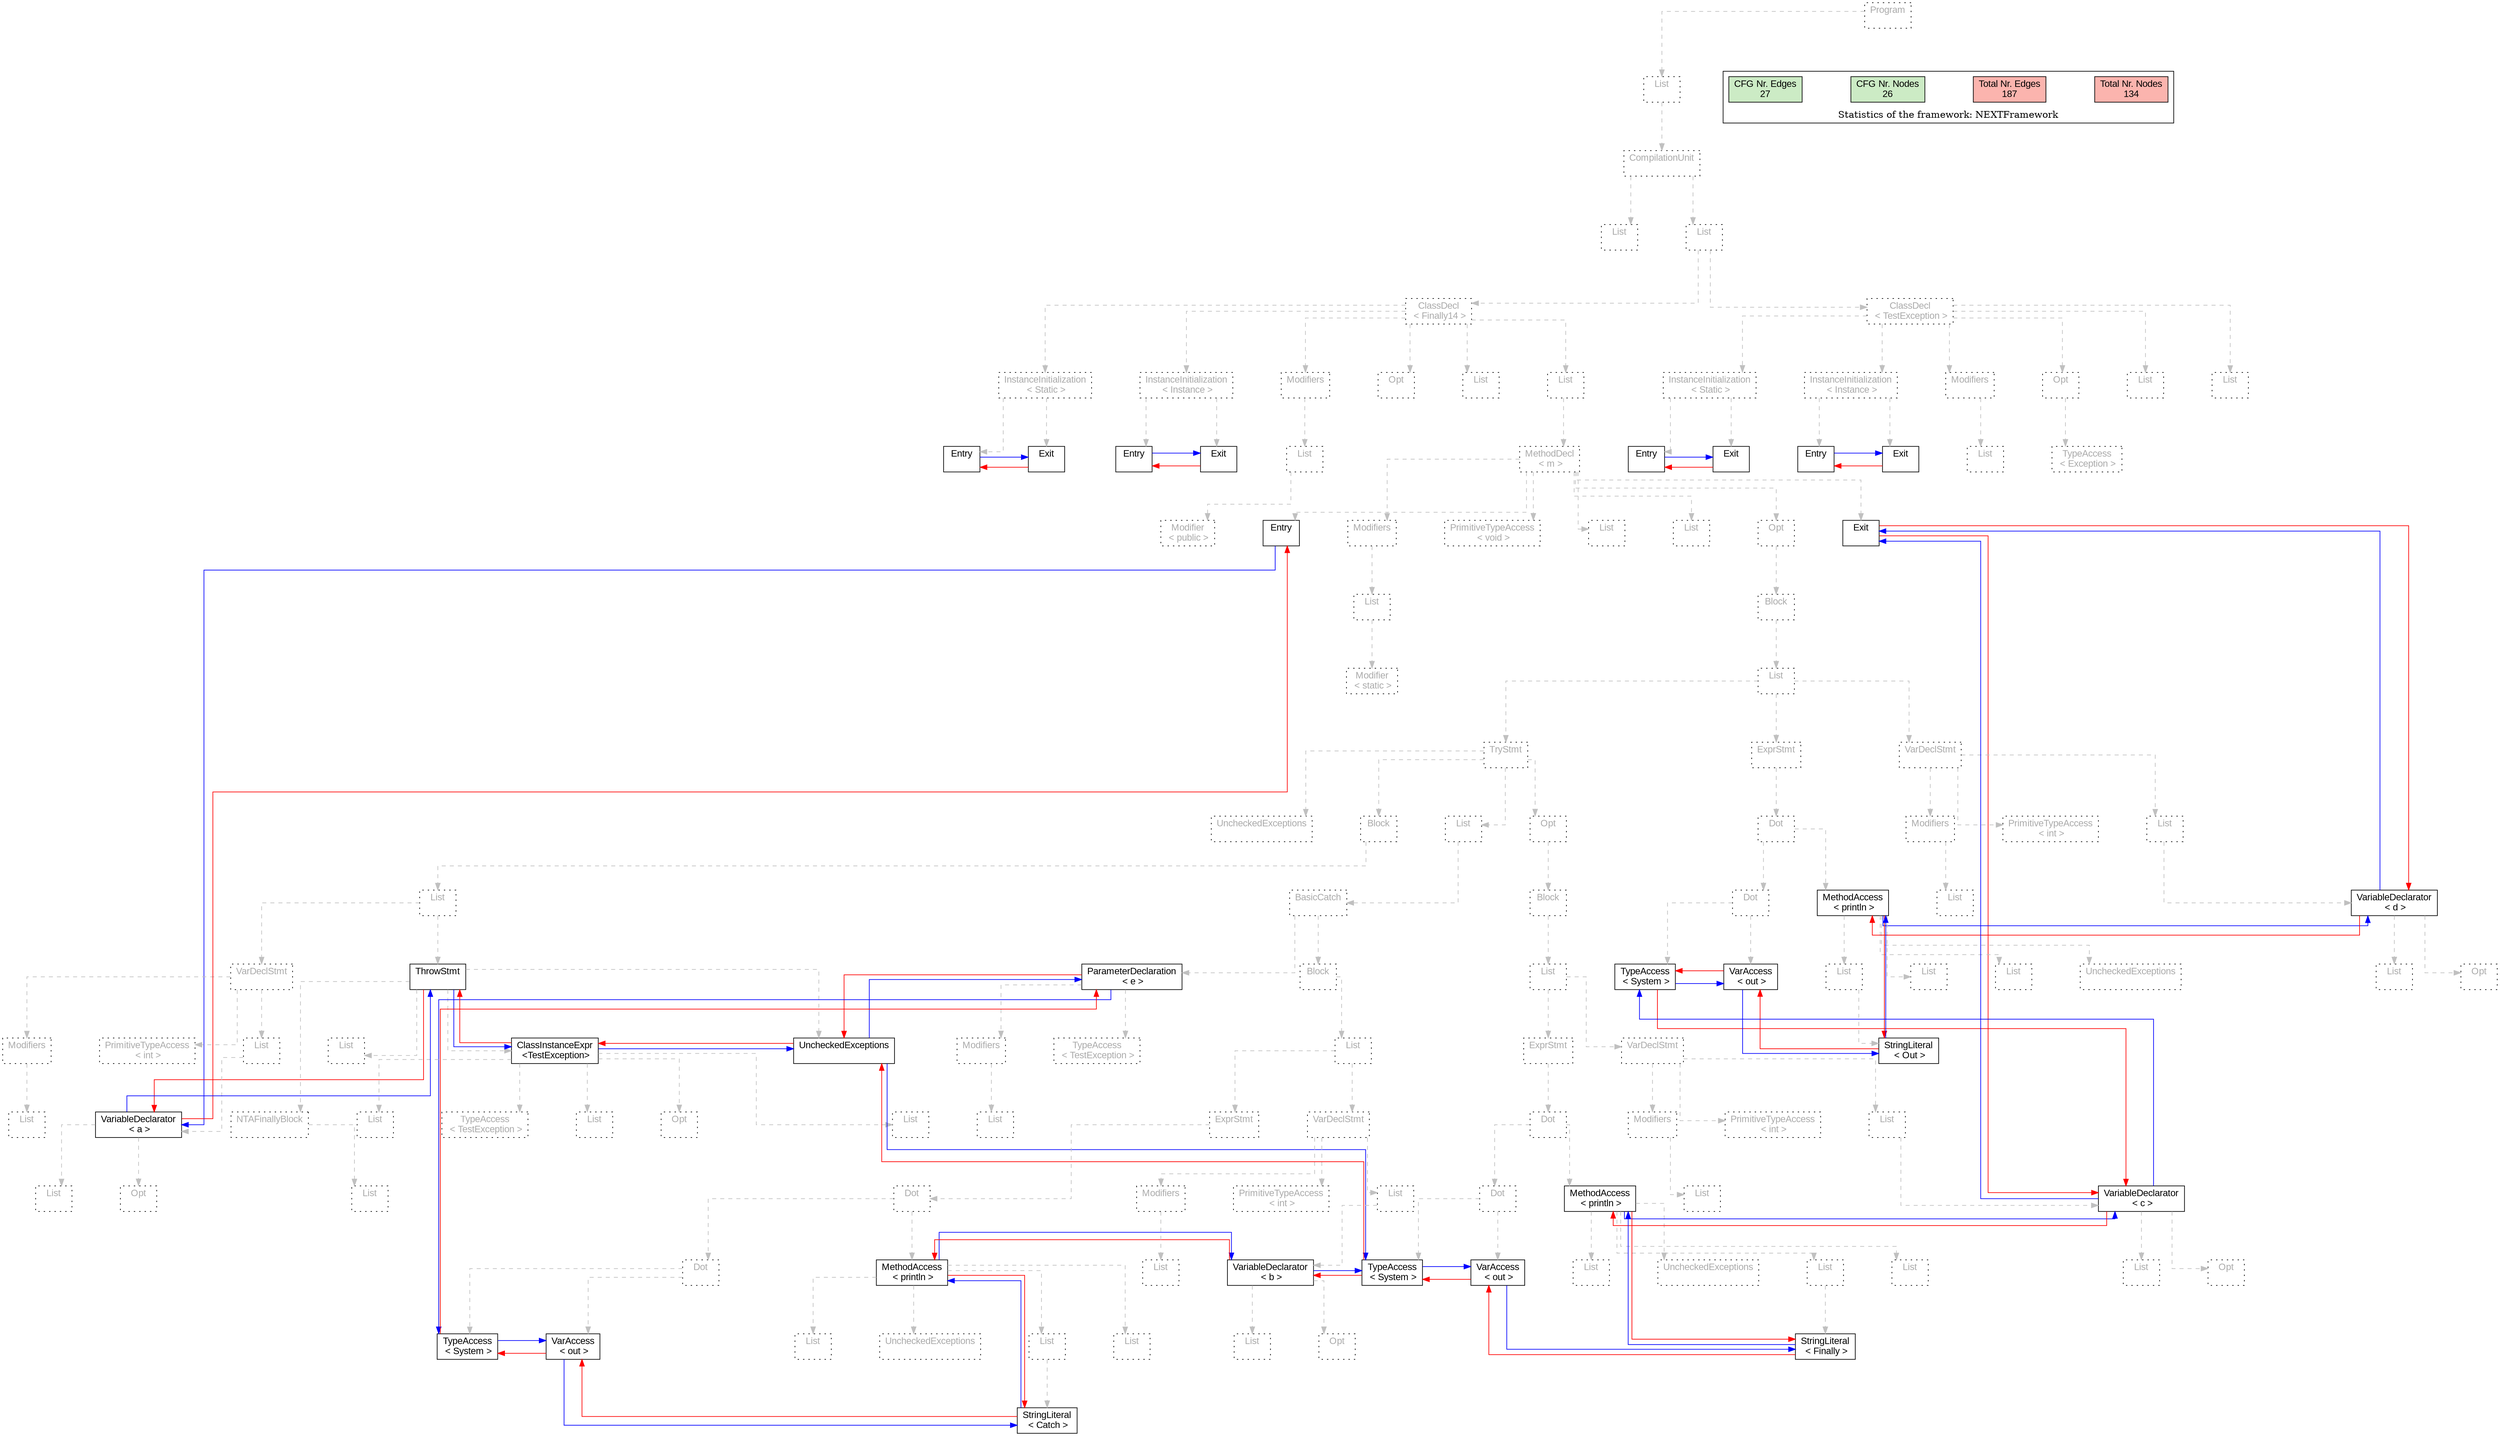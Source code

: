digraph G {
graph [splines=ortho, nodesep="1", ranksep="1"]
node [shape=rect, fontname=Arial];
{ rank = same; "Program[0]"}
{ rank = same; "List[1]"}
{ rank = same; "CompilationUnit[2]"}
{ rank = same; "List[3]"; "List[4]"}
{ rank = same; "ClassDecl[5]"; "ClassDecl[131]"}
{ rank = same; "Modifiers[22]"; "Opt[25]"; "List[26]"; "List[27]"; "InstanceInitialization[6]"; "InstanceInitialization[14]"; "Modifiers[148]"; "Opt[150]"; "List[152]"; "List[153]"; "InstanceInitialization[132]"; "InstanceInitialization[140]"}
{ rank = same; "List[23]"; "MethodDecl[28]"; "Entry[7]"; "Exit[8]"; "Entry[15]"; "Exit[16]"; "List[149]"; "TypeAccess[151]"; "Entry[133]"; "Exit[134]"; "Entry[141]"; "Exit[142]"}
{ rank = same; "Modifier[24]"; "Entry[29]"; "Modifiers[30]"; "PrimitiveTypeAccess[33]"; "List[34]"; "List[35]"; "Opt[36]"; "Exit[37]"}
{ rank = same; "List[31]"; "Block[37]"}
{ rank = same; "Modifier[32]"; "List[38]"}
{ rank = same; "TryStmt[39]"; "ExprStmt[112]"; "VarDeclStmt[123]"}
{ rank = same; "Block[40]"; "List[62]"; "Opt[89]"; "UncheckedExceptions[111]"; "Dot[113]"; "Modifiers[124]"; "PrimitiveTypeAccess[126]"; "List[127]"}
{ rank = same; "List[41]"; "BasicCatch[63]"; "Block[90]"; "Dot[114]"; "MethodAccess[117]"; "List[125]"; "VariableDeclarator[128]"}
{ rank = same; "VarDeclStmt[42]"; "ThrowStmt[50]"; "ParameterDeclaration[64]"; "Block[68]"; "List[91]"; "TypeAccess[115]"; "VarAccess[116]"; "List[119]"; "List[121]"; "List[122]"; "UncheckedExceptions[118]"; "List[129]"; "Opt[130]"}
{ rank = same; "Modifiers[43]"; "PrimitiveTypeAccess[45]"; "List[46]"; "ClassInstanceExpr[52]"; "UncheckedExceptions[51]"; "List[61]"; "Modifiers[65]"; "TypeAccess[67]"; "List[69]"; "ExprStmt[92]"; "VarDeclStmt[103]"; "StringLiteral[120]"}
{ rank = same; "List[44]"; "VariableDeclarator[47]"; "TypeAccess[53]"; "List[54]"; "Opt[55]"; "List[56]"; "List[57]"; "NTAFinallyBlock[59]"; "List[66]"; "ExprStmt[70]"; "VarDeclStmt[81]"; "Dot[93]"; "Modifiers[104]"; "PrimitiveTypeAccess[106]"; "List[107]"}
{ rank = same; "Dot[72]"; "MethodAccess[75]"; "List[83]"; "VariableDeclarator[86]"; "TypeAccess[95]"; "VarAccess[96]"; "List[99]"; "List[101]"; "List[102]"; "UncheckedExceptions[98]"; "List[109]"; "Opt[110]"}
{ rank = same; "List[48]"; "Opt[49]"; "List[60]"; "Dot[71]"; "Modifiers[82]"; "PrimitiveTypeAccess[84]"; "List[85]"; "Dot[94]"; "MethodAccess[97]"; "List[105]"; "VariableDeclarator[108]"}
{ rank = same; "StringLiteral[78]"}
{ rank = same; "TypeAccess[73]"; "VarAccess[74]"; "List[77]"; "List[79]"; "List[80]"; "UncheckedExceptions[76]"; "List[87]"; "Opt[88]"; "StringLiteral[100]"}
"Program[0]" [label="Program\n ", style= dotted   fillcolor="#eeeeee" fontcolor="#aaaaaa"  ]
"List[1]" [label="List\n ", style= dotted   fillcolor="#eeeeee" fontcolor="#aaaaaa"  ]
"CompilationUnit[2]" [label="CompilationUnit\n ", style= dotted   fillcolor="#eeeeee" fontcolor="#aaaaaa"  ]
"List[3]" [label="List\n ", style= dotted   fillcolor="#eeeeee" fontcolor="#aaaaaa"  ]
"List[4]" [label="List\n ", style= dotted   fillcolor="#eeeeee" fontcolor="#aaaaaa"  ]
"ClassDecl[5]" [label="ClassDecl\n < Finally14 >", style= dotted   fillcolor="#eeeeee" fontcolor="#aaaaaa"  ]
"Modifiers[22]" [label="Modifiers\n ", style= dotted   fillcolor="#eeeeee" fontcolor="#aaaaaa"  ]
"List[23]" [label="List\n ", style= dotted   fillcolor="#eeeeee" fontcolor="#aaaaaa"  ]
"Modifier[24]" [label="Modifier\n < public >", style= dotted   fillcolor="#eeeeee" fontcolor="#aaaaaa"  ]
"Opt[25]" [label="Opt\n ", style= dotted   fillcolor="#eeeeee" fontcolor="#aaaaaa"  ]
"List[26]" [label="List\n ", style= dotted   fillcolor="#eeeeee" fontcolor="#aaaaaa"  ]
"List[27]" [label="List\n ", style= dotted   fillcolor="#eeeeee" fontcolor="#aaaaaa"  ]
"MethodDecl[28]" [label="MethodDecl\n < m >", style= dotted   fillcolor="#eeeeee" fontcolor="#aaaaaa"  ]
"Entry[29]" [label="Entry\n ", fillcolor=white   style=filled  ]
"Modifiers[30]" [label="Modifiers\n ", style= dotted   fillcolor="#eeeeee" fontcolor="#aaaaaa"  ]
"List[31]" [label="List\n ", style= dotted   fillcolor="#eeeeee" fontcolor="#aaaaaa"  ]
"Modifier[32]" [label="Modifier\n < static >", style= dotted   fillcolor="#eeeeee" fontcolor="#aaaaaa"  ]
"PrimitiveTypeAccess[33]" [label="PrimitiveTypeAccess\n < void >", style= dotted   fillcolor="#eeeeee" fontcolor="#aaaaaa"  ]
"List[34]" [label="List\n ", style= dotted   fillcolor="#eeeeee" fontcolor="#aaaaaa"  ]
"List[35]" [label="List\n ", style= dotted   fillcolor="#eeeeee" fontcolor="#aaaaaa"  ]
"Opt[36]" [label="Opt\n ", style= dotted   fillcolor="#eeeeee" fontcolor="#aaaaaa"  ]
"Block[37]" [label="Block\n ", style= dotted   fillcolor="#eeeeee" fontcolor="#aaaaaa"  ]
"List[38]" [label="List\n ", style= dotted   fillcolor="#eeeeee" fontcolor="#aaaaaa"  ]
"TryStmt[39]" [label="TryStmt\n ", style= dotted   fillcolor="#eeeeee" fontcolor="#aaaaaa"  ]
"Block[40]" [label="Block\n ", style= dotted   fillcolor="#eeeeee" fontcolor="#aaaaaa"  ]
"List[41]" [label="List\n ", style= dotted   fillcolor="#eeeeee" fontcolor="#aaaaaa"  ]
"VarDeclStmt[42]" [label="VarDeclStmt\n ", style= dotted   fillcolor="#eeeeee" fontcolor="#aaaaaa"  ]
"Modifiers[43]" [label="Modifiers\n ", style= dotted   fillcolor="#eeeeee" fontcolor="#aaaaaa"  ]
"List[44]" [label="List\n ", style= dotted   fillcolor="#eeeeee" fontcolor="#aaaaaa"  ]
"PrimitiveTypeAccess[45]" [label="PrimitiveTypeAccess\n < int >", style= dotted   fillcolor="#eeeeee" fontcolor="#aaaaaa"  ]
"List[46]" [label="List\n ", style= dotted   fillcolor="#eeeeee" fontcolor="#aaaaaa"  ]
"VariableDeclarator[47]" [label="VariableDeclarator\n < a >", fillcolor=white   style=filled  ]
"List[48]" [label="List\n ", style= dotted   fillcolor="#eeeeee" fontcolor="#aaaaaa"  ]
"Opt[49]" [label="Opt\n ", style= dotted   fillcolor="#eeeeee" fontcolor="#aaaaaa"  ]
"ThrowStmt[50]" [label="ThrowStmt\n ", fillcolor=white   style=filled  ]
"ClassInstanceExpr[52]" [label="ClassInstanceExpr\n <TestException>", fillcolor=white   style=filled  ]
"TypeAccess[53]" [label="TypeAccess\n < TestException >", style= dotted   fillcolor="#eeeeee" fontcolor="#aaaaaa"  ]
"List[54]" [label="List\n ", style= dotted   fillcolor="#eeeeee" fontcolor="#aaaaaa"  ]
"Opt[55]" [label="Opt\n ", style= dotted   fillcolor="#eeeeee" fontcolor="#aaaaaa"  ]
"List[56]" [label="List\n ", style= dotted   fillcolor="#eeeeee" fontcolor="#aaaaaa"  ]
"List[57]" [label="List\n ", style= dotted   fillcolor="#eeeeee" fontcolor="#aaaaaa"  ]
"NTAFinallyBlock[59]" [label="NTAFinallyBlock\n ", style= dotted   fillcolor="#eeeeee" fontcolor="#aaaaaa"  ]
"List[60]" [label="List\n ", style= dotted   fillcolor="#eeeeee" fontcolor="#aaaaaa"  ]
"UncheckedExceptions[51]" [label="UncheckedExceptions\n ", fillcolor=white   style=filled  ]
"List[61]" [label="List\n ", style= dotted   fillcolor="#eeeeee" fontcolor="#aaaaaa"  ]
"List[62]" [label="List\n ", style= dotted   fillcolor="#eeeeee" fontcolor="#aaaaaa"  ]
"BasicCatch[63]" [label="BasicCatch\n ", style= dotted   fillcolor="#eeeeee" fontcolor="#aaaaaa"  ]
"ParameterDeclaration[64]" [label="ParameterDeclaration\n < e >", fillcolor=white   style=filled  ]
"Modifiers[65]" [label="Modifiers\n ", style= dotted   fillcolor="#eeeeee" fontcolor="#aaaaaa"  ]
"List[66]" [label="List\n ", style= dotted   fillcolor="#eeeeee" fontcolor="#aaaaaa"  ]
"TypeAccess[67]" [label="TypeAccess\n < TestException >", style= dotted   fillcolor="#eeeeee" fontcolor="#aaaaaa"  ]
"Block[68]" [label="Block\n ", style= dotted   fillcolor="#eeeeee" fontcolor="#aaaaaa"  ]
"List[69]" [label="List\n ", style= dotted   fillcolor="#eeeeee" fontcolor="#aaaaaa"  ]
"ExprStmt[70]" [label="ExprStmt\n ", style= dotted   fillcolor="#eeeeee" fontcolor="#aaaaaa"  ]
"Dot[71]" [label="Dot\n ", style= dotted   fillcolor="#eeeeee" fontcolor="#aaaaaa"  ]
"Dot[72]" [label="Dot\n ", style= dotted   fillcolor="#eeeeee" fontcolor="#aaaaaa"  ]
"TypeAccess[73]" [label="TypeAccess\n < System >", fillcolor=white   style=filled  ]
"VarAccess[74]" [label="VarAccess\n < out >", fillcolor=white   style=filled  ]
"MethodAccess[75]" [label="MethodAccess\n < println >", fillcolor=white   style=filled  ]
"List[77]" [label="List\n ", style= dotted   fillcolor="#eeeeee" fontcolor="#aaaaaa"  ]
"StringLiteral[78]" [label="StringLiteral\n < Catch >", fillcolor=white   style=filled  ]
"List[79]" [label="List\n ", style= dotted   fillcolor="#eeeeee" fontcolor="#aaaaaa"  ]
"List[80]" [label="List\n ", style= dotted   fillcolor="#eeeeee" fontcolor="#aaaaaa"  ]
"UncheckedExceptions[76]" [label="UncheckedExceptions\n ", style= dotted   fillcolor="#eeeeee" fontcolor="#aaaaaa"  ]
"VarDeclStmt[81]" [label="VarDeclStmt\n ", style= dotted   fillcolor="#eeeeee" fontcolor="#aaaaaa"  ]
"Modifiers[82]" [label="Modifiers\n ", style= dotted   fillcolor="#eeeeee" fontcolor="#aaaaaa"  ]
"List[83]" [label="List\n ", style= dotted   fillcolor="#eeeeee" fontcolor="#aaaaaa"  ]
"PrimitiveTypeAccess[84]" [label="PrimitiveTypeAccess\n < int >", style= dotted   fillcolor="#eeeeee" fontcolor="#aaaaaa"  ]
"List[85]" [label="List\n ", style= dotted   fillcolor="#eeeeee" fontcolor="#aaaaaa"  ]
"VariableDeclarator[86]" [label="VariableDeclarator\n < b >", fillcolor=white   style=filled  ]
"List[87]" [label="List\n ", style= dotted   fillcolor="#eeeeee" fontcolor="#aaaaaa"  ]
"Opt[88]" [label="Opt\n ", style= dotted   fillcolor="#eeeeee" fontcolor="#aaaaaa"  ]
"Opt[89]" [label="Opt\n ", style= dotted   fillcolor="#eeeeee" fontcolor="#aaaaaa"  ]
"Block[90]" [label="Block\n ", style= dotted   fillcolor="#eeeeee" fontcolor="#aaaaaa"  ]
"List[91]" [label="List\n ", style= dotted   fillcolor="#eeeeee" fontcolor="#aaaaaa"  ]
"ExprStmt[92]" [label="ExprStmt\n ", style= dotted   fillcolor="#eeeeee" fontcolor="#aaaaaa"  ]
"Dot[93]" [label="Dot\n ", style= dotted   fillcolor="#eeeeee" fontcolor="#aaaaaa"  ]
"Dot[94]" [label="Dot\n ", style= dotted   fillcolor="#eeeeee" fontcolor="#aaaaaa"  ]
"TypeAccess[95]" [label="TypeAccess\n < System >", fillcolor=white   style=filled  ]
"VarAccess[96]" [label="VarAccess\n < out >", fillcolor=white   style=filled  ]
"MethodAccess[97]" [label="MethodAccess\n < println >", fillcolor=white   style=filled  ]
"List[99]" [label="List\n ", style= dotted   fillcolor="#eeeeee" fontcolor="#aaaaaa"  ]
"StringLiteral[100]" [label="StringLiteral\n < Finally >", fillcolor=white   style=filled  ]
"List[101]" [label="List\n ", style= dotted   fillcolor="#eeeeee" fontcolor="#aaaaaa"  ]
"List[102]" [label="List\n ", style= dotted   fillcolor="#eeeeee" fontcolor="#aaaaaa"  ]
"UncheckedExceptions[98]" [label="UncheckedExceptions\n ", style= dotted   fillcolor="#eeeeee" fontcolor="#aaaaaa"  ]
"VarDeclStmt[103]" [label="VarDeclStmt\n ", style= dotted   fillcolor="#eeeeee" fontcolor="#aaaaaa"  ]
"Modifiers[104]" [label="Modifiers\n ", style= dotted   fillcolor="#eeeeee" fontcolor="#aaaaaa"  ]
"List[105]" [label="List\n ", style= dotted   fillcolor="#eeeeee" fontcolor="#aaaaaa"  ]
"PrimitiveTypeAccess[106]" [label="PrimitiveTypeAccess\n < int >", style= dotted   fillcolor="#eeeeee" fontcolor="#aaaaaa"  ]
"List[107]" [label="List\n ", style= dotted   fillcolor="#eeeeee" fontcolor="#aaaaaa"  ]
"VariableDeclarator[108]" [label="VariableDeclarator\n < c >", fillcolor=white   style=filled  ]
"List[109]" [label="List\n ", style= dotted   fillcolor="#eeeeee" fontcolor="#aaaaaa"  ]
"Opt[110]" [label="Opt\n ", style= dotted   fillcolor="#eeeeee" fontcolor="#aaaaaa"  ]
"UncheckedExceptions[111]" [label="UncheckedExceptions\n ", style= dotted   fillcolor="#eeeeee" fontcolor="#aaaaaa"  ]
"ExprStmt[112]" [label="ExprStmt\n ", style= dotted   fillcolor="#eeeeee" fontcolor="#aaaaaa"  ]
"Dot[113]" [label="Dot\n ", style= dotted   fillcolor="#eeeeee" fontcolor="#aaaaaa"  ]
"Dot[114]" [label="Dot\n ", style= dotted   fillcolor="#eeeeee" fontcolor="#aaaaaa"  ]
"TypeAccess[115]" [label="TypeAccess\n < System >", fillcolor=white   style=filled  ]
"VarAccess[116]" [label="VarAccess\n < out >", fillcolor=white   style=filled  ]
"MethodAccess[117]" [label="MethodAccess\n < println >", fillcolor=white   style=filled  ]
"List[119]" [label="List\n ", style= dotted   fillcolor="#eeeeee" fontcolor="#aaaaaa"  ]
"StringLiteral[120]" [label="StringLiteral\n < Out >", fillcolor=white   style=filled  ]
"List[121]" [label="List\n ", style= dotted   fillcolor="#eeeeee" fontcolor="#aaaaaa"  ]
"List[122]" [label="List\n ", style= dotted   fillcolor="#eeeeee" fontcolor="#aaaaaa"  ]
"UncheckedExceptions[118]" [label="UncheckedExceptions\n ", style= dotted   fillcolor="#eeeeee" fontcolor="#aaaaaa"  ]
"VarDeclStmt[123]" [label="VarDeclStmt\n ", style= dotted   fillcolor="#eeeeee" fontcolor="#aaaaaa"  ]
"Modifiers[124]" [label="Modifiers\n ", style= dotted   fillcolor="#eeeeee" fontcolor="#aaaaaa"  ]
"List[125]" [label="List\n ", style= dotted   fillcolor="#eeeeee" fontcolor="#aaaaaa"  ]
"PrimitiveTypeAccess[126]" [label="PrimitiveTypeAccess\n < int >", style= dotted   fillcolor="#eeeeee" fontcolor="#aaaaaa"  ]
"List[127]" [label="List\n ", style= dotted   fillcolor="#eeeeee" fontcolor="#aaaaaa"  ]
"VariableDeclarator[128]" [label="VariableDeclarator\n < d >", fillcolor=white   style=filled  ]
"List[129]" [label="List\n ", style= dotted   fillcolor="#eeeeee" fontcolor="#aaaaaa"  ]
"Opt[130]" [label="Opt\n ", style= dotted   fillcolor="#eeeeee" fontcolor="#aaaaaa"  ]
"Exit[37]" [label="Exit\n ", fillcolor=white   style=filled  ]
"InstanceInitialization[6]" [label="InstanceInitialization\n < Instance >", style= dotted   fillcolor="#eeeeee" fontcolor="#aaaaaa"  ]
"Entry[7]" [label="Entry\n ", fillcolor=white   style=filled  ]
"Exit[8]" [label="Exit\n ", fillcolor=white   style=filled  ]
"InstanceInitialization[14]" [label="InstanceInitialization\n < Static >", style= dotted   fillcolor="#eeeeee" fontcolor="#aaaaaa"  ]
"Entry[15]" [label="Entry\n ", fillcolor=white   style=filled  ]
"Exit[16]" [label="Exit\n ", fillcolor=white   style=filled  ]
"ClassDecl[131]" [label="ClassDecl\n < TestException >", style= dotted   fillcolor="#eeeeee" fontcolor="#aaaaaa"  ]
"Modifiers[148]" [label="Modifiers\n ", style= dotted   fillcolor="#eeeeee" fontcolor="#aaaaaa"  ]
"List[149]" [label="List\n ", style= dotted   fillcolor="#eeeeee" fontcolor="#aaaaaa"  ]
"Opt[150]" [label="Opt\n ", style= dotted   fillcolor="#eeeeee" fontcolor="#aaaaaa"  ]
"TypeAccess[151]" [label="TypeAccess\n < Exception >", style= dotted   fillcolor="#eeeeee" fontcolor="#aaaaaa"  ]
"List[152]" [label="List\n ", style= dotted   fillcolor="#eeeeee" fontcolor="#aaaaaa"  ]
"List[153]" [label="List\n ", style= dotted   fillcolor="#eeeeee" fontcolor="#aaaaaa"  ]
"InstanceInitialization[132]" [label="InstanceInitialization\n < Instance >", style= dotted   fillcolor="#eeeeee" fontcolor="#aaaaaa"  ]
"Entry[133]" [label="Entry\n ", fillcolor=white   style=filled  ]
"Exit[134]" [label="Exit\n ", fillcolor=white   style=filled  ]
"InstanceInitialization[140]" [label="InstanceInitialization\n < Static >", style= dotted   fillcolor="#eeeeee" fontcolor="#aaaaaa"  ]
"Entry[141]" [label="Entry\n ", fillcolor=white   style=filled  ]
"Exit[142]" [label="Exit\n ", fillcolor=white   style=filled  ]
"CompilationUnit[2]" -> "List[3]" [style=dashed, color=gray]
"List[23]" -> "Modifier[24]" [style=dashed, color=gray]
"Modifiers[22]" -> "List[23]" [style=dashed, color=gray]
"ClassDecl[5]" -> "Modifiers[22]" [style=dashed, color=gray]
"ClassDecl[5]" -> "Opt[25]" [style=dashed, color=gray]
"ClassDecl[5]" -> "List[26]" [style=dashed, color=gray]
"MethodDecl[28]" -> "Entry[29]" [style=dashed, color=gray]
"List[31]" -> "Modifier[32]" [style=dashed, color=gray]
"Modifiers[30]" -> "List[31]" [style=dashed, color=gray]
"MethodDecl[28]" -> "Modifiers[30]" [style=dashed, color=gray]
"MethodDecl[28]" -> "PrimitiveTypeAccess[33]" [style=dashed, color=gray]
"MethodDecl[28]" -> "List[34]" [style=dashed, color=gray]
"MethodDecl[28]" -> "List[35]" [style=dashed, color=gray]
"Modifiers[43]" -> "List[44]" [style=dashed, color=gray]
"VarDeclStmt[42]" -> "Modifiers[43]" [style=dashed, color=gray]
"VarDeclStmt[42]" -> "PrimitiveTypeAccess[45]" [style=dashed, color=gray]
"VariableDeclarator[47]" -> "List[48]" [style=dashed, color=gray]
"VariableDeclarator[47]" -> "Opt[49]" [style=dashed, color=gray]
"List[46]" -> "VariableDeclarator[47]" [style=dashed, color=gray]
"VarDeclStmt[42]" -> "List[46]" [style=dashed, color=gray]
"List[41]" -> "VarDeclStmt[42]" [style=dashed, color=gray]
"ClassInstanceExpr[52]" -> "TypeAccess[53]" [style=dashed, color=gray]
"ClassInstanceExpr[52]" -> "List[54]" [style=dashed, color=gray]
"ClassInstanceExpr[52]" -> "Opt[55]" [style=dashed, color=gray]
"ClassInstanceExpr[52]" -> "List[56]" [style=dashed, color=gray]
"ClassInstanceExpr[52]" -> "List[57]" [style=dashed, color=gray]
"ThrowStmt[50]" -> "ClassInstanceExpr[52]" [style=dashed, color=gray]
"NTAFinallyBlock[59]" -> "List[60]" [style=dashed, color=gray]
"ThrowStmt[50]" -> "NTAFinallyBlock[59]" [style=dashed, color=gray]
"ThrowStmt[50]" -> "UncheckedExceptions[51]" [style=dashed, color=gray]
"ThrowStmt[50]" -> "List[61]" [style=dashed, color=gray]
"List[41]" -> "ThrowStmt[50]" [style=dashed, color=gray]
"Block[40]" -> "List[41]" [style=dashed, color=gray]
"TryStmt[39]" -> "Block[40]" [style=dashed, color=gray]
"Modifiers[65]" -> "List[66]" [style=dashed, color=gray]
"ParameterDeclaration[64]" -> "Modifiers[65]" [style=dashed, color=gray]
"ParameterDeclaration[64]" -> "TypeAccess[67]" [style=dashed, color=gray]
"BasicCatch[63]" -> "ParameterDeclaration[64]" [style=dashed, color=gray]
"Dot[72]" -> "TypeAccess[73]" [style=dashed, color=gray]
"Dot[72]" -> "VarAccess[74]" [style=dashed, color=gray]
"Dot[71]" -> "Dot[72]" [style=dashed, color=gray]
"List[77]" -> "StringLiteral[78]" [style=dashed, color=gray]
"MethodAccess[75]" -> "List[77]" [style=dashed, color=gray]
"MethodAccess[75]" -> "List[79]" [style=dashed, color=gray]
"MethodAccess[75]" -> "List[80]" [style=dashed, color=gray]
"MethodAccess[75]" -> "UncheckedExceptions[76]" [style=dashed, color=gray]
"Dot[71]" -> "MethodAccess[75]" [style=dashed, color=gray]
"ExprStmt[70]" -> "Dot[71]" [style=dashed, color=gray]
"List[69]" -> "ExprStmt[70]" [style=dashed, color=gray]
"Modifiers[82]" -> "List[83]" [style=dashed, color=gray]
"VarDeclStmt[81]" -> "Modifiers[82]" [style=dashed, color=gray]
"VarDeclStmt[81]" -> "PrimitiveTypeAccess[84]" [style=dashed, color=gray]
"VariableDeclarator[86]" -> "List[87]" [style=dashed, color=gray]
"VariableDeclarator[86]" -> "Opt[88]" [style=dashed, color=gray]
"List[85]" -> "VariableDeclarator[86]" [style=dashed, color=gray]
"VarDeclStmt[81]" -> "List[85]" [style=dashed, color=gray]
"List[69]" -> "VarDeclStmt[81]" [style=dashed, color=gray]
"Block[68]" -> "List[69]" [style=dashed, color=gray]
"BasicCatch[63]" -> "Block[68]" [style=dashed, color=gray]
"List[62]" -> "BasicCatch[63]" [style=dashed, color=gray]
"TryStmt[39]" -> "List[62]" [style=dashed, color=gray]
"Dot[94]" -> "TypeAccess[95]" [style=dashed, color=gray]
"Dot[94]" -> "VarAccess[96]" [style=dashed, color=gray]
"Dot[93]" -> "Dot[94]" [style=dashed, color=gray]
"List[99]" -> "StringLiteral[100]" [style=dashed, color=gray]
"MethodAccess[97]" -> "List[99]" [style=dashed, color=gray]
"MethodAccess[97]" -> "List[101]" [style=dashed, color=gray]
"MethodAccess[97]" -> "List[102]" [style=dashed, color=gray]
"MethodAccess[97]" -> "UncheckedExceptions[98]" [style=dashed, color=gray]
"Dot[93]" -> "MethodAccess[97]" [style=dashed, color=gray]
"ExprStmt[92]" -> "Dot[93]" [style=dashed, color=gray]
"List[91]" -> "ExprStmt[92]" [style=dashed, color=gray]
"Modifiers[104]" -> "List[105]" [style=dashed, color=gray]
"VarDeclStmt[103]" -> "Modifiers[104]" [style=dashed, color=gray]
"VarDeclStmt[103]" -> "PrimitiveTypeAccess[106]" [style=dashed, color=gray]
"VariableDeclarator[108]" -> "List[109]" [style=dashed, color=gray]
"VariableDeclarator[108]" -> "Opt[110]" [style=dashed, color=gray]
"List[107]" -> "VariableDeclarator[108]" [style=dashed, color=gray]
"VarDeclStmt[103]" -> "List[107]" [style=dashed, color=gray]
"List[91]" -> "VarDeclStmt[103]" [style=dashed, color=gray]
"Block[90]" -> "List[91]" [style=dashed, color=gray]
"Opt[89]" -> "Block[90]" [style=dashed, color=gray]
"TryStmt[39]" -> "Opt[89]" [style=dashed, color=gray]
"TryStmt[39]" -> "UncheckedExceptions[111]" [style=dashed, color=gray]
"List[38]" -> "TryStmt[39]" [style=dashed, color=gray]
"Dot[114]" -> "TypeAccess[115]" [style=dashed, color=gray]
"Dot[114]" -> "VarAccess[116]" [style=dashed, color=gray]
"Dot[113]" -> "Dot[114]" [style=dashed, color=gray]
"List[119]" -> "StringLiteral[120]" [style=dashed, color=gray]
"MethodAccess[117]" -> "List[119]" [style=dashed, color=gray]
"MethodAccess[117]" -> "List[121]" [style=dashed, color=gray]
"MethodAccess[117]" -> "List[122]" [style=dashed, color=gray]
"MethodAccess[117]" -> "UncheckedExceptions[118]" [style=dashed, color=gray]
"Dot[113]" -> "MethodAccess[117]" [style=dashed, color=gray]
"ExprStmt[112]" -> "Dot[113]" [style=dashed, color=gray]
"List[38]" -> "ExprStmt[112]" [style=dashed, color=gray]
"Modifiers[124]" -> "List[125]" [style=dashed, color=gray]
"VarDeclStmt[123]" -> "Modifiers[124]" [style=dashed, color=gray]
"VarDeclStmt[123]" -> "PrimitiveTypeAccess[126]" [style=dashed, color=gray]
"VariableDeclarator[128]" -> "List[129]" [style=dashed, color=gray]
"VariableDeclarator[128]" -> "Opt[130]" [style=dashed, color=gray]
"List[127]" -> "VariableDeclarator[128]" [style=dashed, color=gray]
"VarDeclStmt[123]" -> "List[127]" [style=dashed, color=gray]
"List[38]" -> "VarDeclStmt[123]" [style=dashed, color=gray]
"Block[37]" -> "List[38]" [style=dashed, color=gray]
"Opt[36]" -> "Block[37]" [style=dashed, color=gray]
"MethodDecl[28]" -> "Opt[36]" [style=dashed, color=gray]
"MethodDecl[28]" -> "Exit[37]" [style=dashed, color=gray]
"List[27]" -> "MethodDecl[28]" [style=dashed, color=gray]
"ClassDecl[5]" -> "List[27]" [style=dashed, color=gray]
"InstanceInitialization[6]" -> "Entry[7]" [style=dashed, color=gray]
"InstanceInitialization[6]" -> "Exit[8]" [style=dashed, color=gray]
"InstanceInitialization[14]" -> "Entry[15]" [style=dashed, color=gray]
"InstanceInitialization[14]" -> "Exit[16]" [style=dashed, color=gray]
"ClassDecl[5]" -> "InstanceInitialization[6]" [style=dashed, color=gray]
"ClassDecl[5]" -> "InstanceInitialization[14]" [style=dashed, color=gray]
"List[4]" -> "ClassDecl[5]" [style=dashed, color=gray]
"Modifiers[148]" -> "List[149]" [style=dashed, color=gray]
"ClassDecl[131]" -> "Modifiers[148]" [style=dashed, color=gray]
"Opt[150]" -> "TypeAccess[151]" [style=dashed, color=gray]
"ClassDecl[131]" -> "Opt[150]" [style=dashed, color=gray]
"ClassDecl[131]" -> "List[152]" [style=dashed, color=gray]
"ClassDecl[131]" -> "List[153]" [style=dashed, color=gray]
"InstanceInitialization[132]" -> "Entry[133]" [style=dashed, color=gray]
"InstanceInitialization[132]" -> "Exit[134]" [style=dashed, color=gray]
"InstanceInitialization[140]" -> "Entry[141]" [style=dashed, color=gray]
"InstanceInitialization[140]" -> "Exit[142]" [style=dashed, color=gray]
"ClassDecl[131]" -> "InstanceInitialization[132]" [style=dashed, color=gray]
"ClassDecl[131]" -> "InstanceInitialization[140]" [style=dashed, color=gray]
"List[4]" -> "ClassDecl[131]" [style=dashed, color=gray]
"CompilationUnit[2]" -> "List[4]" [style=dashed, color=gray]
"List[1]" -> "CompilationUnit[2]" [style=dashed, color=gray]
"Program[0]" -> "List[1]" [style=dashed, color=gray]
"Exit[16]" -> "Entry[15]" [color=red, constraint=false]
"Entry[15]" -> "Exit[16]" [color=blue, constraint=false, xlabel=" "] 
"Exit[8]" -> "Entry[7]" [color=red, constraint=false]
"Entry[7]" -> "Exit[8]" [color=blue, constraint=false, xlabel=" "] 
"Exit[37]" -> "VariableDeclarator[108]" [color=red, constraint=false]
"Exit[37]" -> "VariableDeclarator[128]" [color=red, constraint=false]
"VariableDeclarator[128]" -> "Exit[37]" [color=blue, constraint=false, xlabel=" "] 
"VariableDeclarator[128]" -> "MethodAccess[117]" [color=red, constraint=false]
"MethodAccess[117]" -> "VariableDeclarator[128]" [color=blue, constraint=false, xlabel=" "] 
"MethodAccess[117]" -> "StringLiteral[120]" [color=red, constraint=false]
"StringLiteral[120]" -> "MethodAccess[117]" [color=blue, constraint=false, xlabel=" "] 
"StringLiteral[120]" -> "VarAccess[116]" [color=red, constraint=false]
"VarAccess[116]" -> "StringLiteral[120]" [color=blue, constraint=false, xlabel=" "] 
"VarAccess[116]" -> "TypeAccess[115]" [color=red, constraint=false]
"TypeAccess[115]" -> "VarAccess[116]" [color=blue, constraint=false, xlabel=" "] 
"TypeAccess[115]" -> "VariableDeclarator[108]" [color=red, constraint=false]
"VariableDeclarator[108]" -> "TypeAccess[115]" [color=blue, constraint=false, xlabel=" "] 
"VariableDeclarator[108]" -> "Exit[37]" [color=blue, constraint=false, xlabel=" "] 
"VariableDeclarator[108]" -> "MethodAccess[97]" [color=red, constraint=false]
"MethodAccess[97]" -> "VariableDeclarator[108]" [color=blue, constraint=false, xlabel=" "] 
"MethodAccess[97]" -> "StringLiteral[100]" [color=red, constraint=false]
"StringLiteral[100]" -> "MethodAccess[97]" [color=blue, constraint=false, xlabel=" "] 
"StringLiteral[100]" -> "VarAccess[96]" [color=red, constraint=false]
"VarAccess[96]" -> "StringLiteral[100]" [color=blue, constraint=false, xlabel=" "] 
"VarAccess[96]" -> "TypeAccess[95]" [color=red, constraint=false]
"TypeAccess[95]" -> "VarAccess[96]" [color=blue, constraint=false, xlabel=" "] 
"TypeAccess[95]" -> "UncheckedExceptions[51]" [color=red, constraint=false]
"TypeAccess[95]" -> "VariableDeclarator[86]" [color=red, constraint=false]
"VariableDeclarator[86]" -> "TypeAccess[95]" [color=blue, constraint=false, xlabel=" "] 
"VariableDeclarator[86]" -> "MethodAccess[75]" [color=red, constraint=false]
"MethodAccess[75]" -> "VariableDeclarator[86]" [color=blue, constraint=false, xlabel=" "] 
"MethodAccess[75]" -> "StringLiteral[78]" [color=red, constraint=false]
"StringLiteral[78]" -> "MethodAccess[75]" [color=blue, constraint=false, xlabel=" "] 
"StringLiteral[78]" -> "VarAccess[74]" [color=red, constraint=false]
"VarAccess[74]" -> "StringLiteral[78]" [color=blue, constraint=false, xlabel=" "] 
"VarAccess[74]" -> "TypeAccess[73]" [color=red, constraint=false]
"TypeAccess[73]" -> "VarAccess[74]" [color=blue, constraint=false, xlabel=" "] 
"TypeAccess[73]" -> "ParameterDeclaration[64]" [color=red, constraint=false]
"ParameterDeclaration[64]" -> "TypeAccess[73]" [color=blue, constraint=false, xlabel=" "] 
"ParameterDeclaration[64]" -> "UncheckedExceptions[51]" [color=red, constraint=false]
"UncheckedExceptions[51]" -> "ParameterDeclaration[64]" [color=blue, constraint=false, xlabel=" "] 
"UncheckedExceptions[51]" -> "TypeAccess[95]" [color=blue, constraint=false, xlabel=" "] 
"UncheckedExceptions[51]" -> "ClassInstanceExpr[52]" [color=red, constraint=false]
"ClassInstanceExpr[52]" -> "UncheckedExceptions[51]" [color=blue, constraint=false, xlabel=" "] 
"ClassInstanceExpr[52]" -> "ThrowStmt[50]" [color=red, constraint=false]
"ThrowStmt[50]" -> "ClassInstanceExpr[52]" [color=blue, constraint=false, xlabel=" "] 
"ThrowStmt[50]" -> "VariableDeclarator[47]" [color=red, constraint=false]
"VariableDeclarator[47]" -> "ThrowStmt[50]" [color=blue, constraint=false, xlabel=" "] 
"VariableDeclarator[47]" -> "Entry[29]" [color=red, constraint=false]
"Entry[29]" -> "VariableDeclarator[47]" [color=blue, constraint=false, xlabel=" "] 
"Exit[142]" -> "Entry[141]" [color=red, constraint=false]
"Entry[141]" -> "Exit[142]" [color=blue, constraint=false, xlabel=" "] 
"Exit[134]" -> "Entry[133]" [color=red, constraint=false]
"Entry[133]" -> "Exit[134]" [color=blue, constraint=false, xlabel=" "] 
"List[3]" -> "List[4]" [style=invis]
"ClassDecl[5]" -> "ClassDecl[131]" [style=invis]
"InstanceInitialization[14]" -> "InstanceInitialization[6]" -> "Modifiers[22]" -> "Opt[25]" -> "List[26]" -> "List[27]" [style=invis]
"Entry[29]" -> "Modifiers[30]" -> "PrimitiveTypeAccess[33]" -> "List[34]" -> "List[35]" -> "Opt[36]" -> "Exit[37]" [style=invis]
"TryStmt[39]" -> "ExprStmt[112]" -> "VarDeclStmt[123]" [style=invis]
"Block[40]" -> "List[62]" -> "Opt[89]" [style=invis]
"VarDeclStmt[42]" -> "ThrowStmt[50]" [style=invis]
"Modifiers[43]" -> "PrimitiveTypeAccess[45]" -> "List[46]" [style=invis]
"List[48]" -> "Opt[49]" [style=invis]
"TypeAccess[53]" -> "List[54]" -> "Opt[55]" [style=invis]
"ParameterDeclaration[64]" -> "Block[68]" [style=invis]
"Modifiers[65]" -> "TypeAccess[67]" [style=invis]
"ExprStmt[70]" -> "VarDeclStmt[81]" [style=invis]
"Dot[72]" -> "MethodAccess[75]" [style=invis]
"TypeAccess[73]" -> "VarAccess[74]" [style=invis]
"Modifiers[82]" -> "PrimitiveTypeAccess[84]" -> "List[85]" [style=invis]
"List[87]" -> "Opt[88]" [style=invis]
"ExprStmt[92]" -> "VarDeclStmt[103]" [style=invis]
"Dot[94]" -> "MethodAccess[97]" [style=invis]
"TypeAccess[95]" -> "VarAccess[96]" [style=invis]
"Modifiers[104]" -> "PrimitiveTypeAccess[106]" -> "List[107]" [style=invis]
"List[109]" -> "Opt[110]" [style=invis]
"Dot[114]" -> "MethodAccess[117]" [style=invis]
"TypeAccess[115]" -> "VarAccess[116]" [style=invis]
"Modifiers[124]" -> "PrimitiveTypeAccess[126]" -> "List[127]" [style=invis]
"List[129]" -> "Opt[130]" [style=invis]
"Entry[7]" -> "Exit[8]" [style=invis]
"Entry[15]" -> "Exit[16]" [style=invis]
"InstanceInitialization[140]" -> "InstanceInitialization[132]" -> "Modifiers[148]" -> "Opt[150]" -> "List[152]" -> "List[153]" [style=invis]
"Entry[133]" -> "Exit[134]" [style=invis]
"Entry[141]" -> "Exit[142]" [style=invis]

subgraph cluster_legend {
{node [style=filled, fillcolor=1, colorscheme="pastel13"]
Nodes [label="Total Nr. Nodes
134", fillcolor=1]
Edges [label="Total Nr. Edges
187", fillcolor=1]
NodesCFG [label="CFG Nr. Nodes
26", fillcolor=3]
EdgesCFG [label="CFG Nr. Edges
27", fillcolor=3]
Nodes-> "Program[0]" -> NodesCFG  [style="invis"]
Edges -> "Program[0]" ->EdgesCFG [style="invis"]}
label = "Statistics of the framework: NEXTFramework"
style="solid"
ranksep=0.05
nodesep=0.01
labelloc = b
len=2
}}